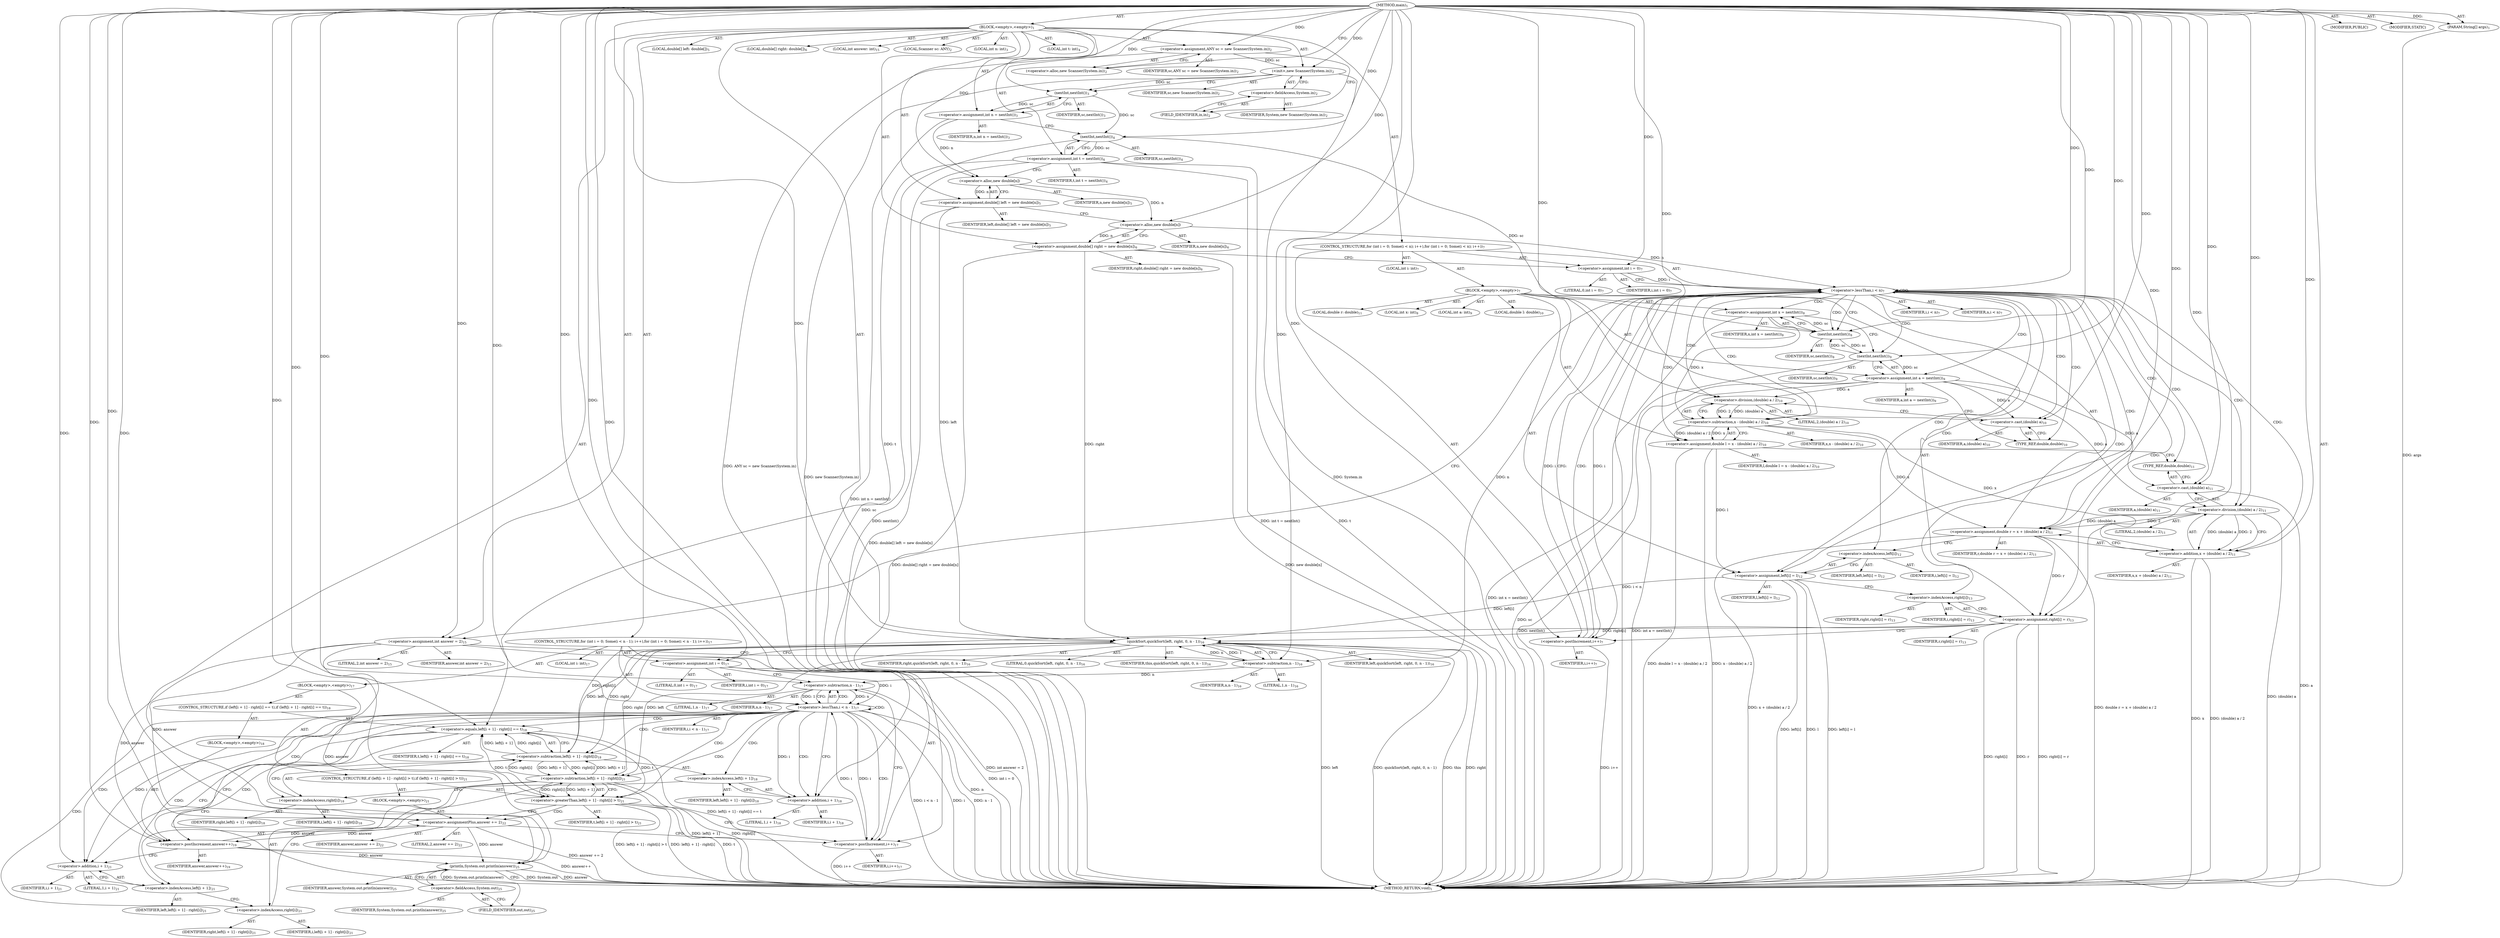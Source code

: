 digraph "main" {  
"19" [label = <(METHOD,main)<SUB>1</SUB>> ]
"20" [label = <(PARAM,String[] args)<SUB>1</SUB>> ]
"21" [label = <(BLOCK,&lt;empty&gt;,&lt;empty&gt;)<SUB>1</SUB>> ]
"4" [label = <(LOCAL,Scanner sc: ANY)<SUB>2</SUB>> ]
"22" [label = <(&lt;operator&gt;.assignment,ANY sc = new Scanner(System.in))<SUB>2</SUB>> ]
"23" [label = <(IDENTIFIER,sc,ANY sc = new Scanner(System.in))<SUB>2</SUB>> ]
"24" [label = <(&lt;operator&gt;.alloc,new Scanner(System.in))<SUB>2</SUB>> ]
"25" [label = <(&lt;init&gt;,new Scanner(System.in))<SUB>2</SUB>> ]
"3" [label = <(IDENTIFIER,sc,new Scanner(System.in))<SUB>2</SUB>> ]
"26" [label = <(&lt;operator&gt;.fieldAccess,System.in)<SUB>2</SUB>> ]
"27" [label = <(IDENTIFIER,System,new Scanner(System.in))<SUB>2</SUB>> ]
"28" [label = <(FIELD_IDENTIFIER,in,in)<SUB>2</SUB>> ]
"29" [label = <(LOCAL,int n: int)<SUB>3</SUB>> ]
"30" [label = <(&lt;operator&gt;.assignment,int n = nextInt())<SUB>3</SUB>> ]
"31" [label = <(IDENTIFIER,n,int n = nextInt())<SUB>3</SUB>> ]
"32" [label = <(nextInt,nextInt())<SUB>3</SUB>> ]
"33" [label = <(IDENTIFIER,sc,nextInt())<SUB>3</SUB>> ]
"34" [label = <(LOCAL,int t: int)<SUB>4</SUB>> ]
"35" [label = <(&lt;operator&gt;.assignment,int t = nextInt())<SUB>4</SUB>> ]
"36" [label = <(IDENTIFIER,t,int t = nextInt())<SUB>4</SUB>> ]
"37" [label = <(nextInt,nextInt())<SUB>4</SUB>> ]
"38" [label = <(IDENTIFIER,sc,nextInt())<SUB>4</SUB>> ]
"39" [label = <(LOCAL,double[] left: double[])<SUB>5</SUB>> ]
"40" [label = <(&lt;operator&gt;.assignment,double[] left = new double[n])<SUB>5</SUB>> ]
"41" [label = <(IDENTIFIER,left,double[] left = new double[n])<SUB>5</SUB>> ]
"42" [label = <(&lt;operator&gt;.alloc,new double[n])> ]
"43" [label = <(IDENTIFIER,n,new double[n])<SUB>5</SUB>> ]
"44" [label = <(LOCAL,double[] right: double[])<SUB>6</SUB>> ]
"45" [label = <(&lt;operator&gt;.assignment,double[] right = new double[n])<SUB>6</SUB>> ]
"46" [label = <(IDENTIFIER,right,double[] right = new double[n])<SUB>6</SUB>> ]
"47" [label = <(&lt;operator&gt;.alloc,new double[n])> ]
"48" [label = <(IDENTIFIER,n,new double[n])<SUB>6</SUB>> ]
"49" [label = <(CONTROL_STRUCTURE,for (int i = 0; Some(i &lt; n); i++),for (int i = 0; Some(i &lt; n); i++))<SUB>7</SUB>> ]
"50" [label = <(LOCAL,int i: int)<SUB>7</SUB>> ]
"51" [label = <(&lt;operator&gt;.assignment,int i = 0)<SUB>7</SUB>> ]
"52" [label = <(IDENTIFIER,i,int i = 0)<SUB>7</SUB>> ]
"53" [label = <(LITERAL,0,int i = 0)<SUB>7</SUB>> ]
"54" [label = <(&lt;operator&gt;.lessThan,i &lt; n)<SUB>7</SUB>> ]
"55" [label = <(IDENTIFIER,i,i &lt; n)<SUB>7</SUB>> ]
"56" [label = <(IDENTIFIER,n,i &lt; n)<SUB>7</SUB>> ]
"57" [label = <(&lt;operator&gt;.postIncrement,i++)<SUB>7</SUB>> ]
"58" [label = <(IDENTIFIER,i,i++)<SUB>7</SUB>> ]
"59" [label = <(BLOCK,&lt;empty&gt;,&lt;empty&gt;)<SUB>7</SUB>> ]
"60" [label = <(LOCAL,int x: int)<SUB>8</SUB>> ]
"61" [label = <(&lt;operator&gt;.assignment,int x = nextInt())<SUB>8</SUB>> ]
"62" [label = <(IDENTIFIER,x,int x = nextInt())<SUB>8</SUB>> ]
"63" [label = <(nextInt,nextInt())<SUB>8</SUB>> ]
"64" [label = <(IDENTIFIER,sc,nextInt())<SUB>8</SUB>> ]
"65" [label = <(LOCAL,int a: int)<SUB>9</SUB>> ]
"66" [label = <(&lt;operator&gt;.assignment,int a = nextInt())<SUB>9</SUB>> ]
"67" [label = <(IDENTIFIER,a,int a = nextInt())<SUB>9</SUB>> ]
"68" [label = <(nextInt,nextInt())<SUB>9</SUB>> ]
"69" [label = <(IDENTIFIER,sc,nextInt())<SUB>9</SUB>> ]
"70" [label = <(LOCAL,double l: double)<SUB>10</SUB>> ]
"71" [label = <(&lt;operator&gt;.assignment,double l = x - (double) a / 2)<SUB>10</SUB>> ]
"72" [label = <(IDENTIFIER,l,double l = x - (double) a / 2)<SUB>10</SUB>> ]
"73" [label = <(&lt;operator&gt;.subtraction,x - (double) a / 2)<SUB>10</SUB>> ]
"74" [label = <(IDENTIFIER,x,x - (double) a / 2)<SUB>10</SUB>> ]
"75" [label = <(&lt;operator&gt;.division,(double) a / 2)<SUB>10</SUB>> ]
"76" [label = <(&lt;operator&gt;.cast,(double) a)<SUB>10</SUB>> ]
"77" [label = <(TYPE_REF,double,double)<SUB>10</SUB>> ]
"78" [label = <(IDENTIFIER,a,(double) a)<SUB>10</SUB>> ]
"79" [label = <(LITERAL,2,(double) a / 2)<SUB>10</SUB>> ]
"80" [label = <(LOCAL,double r: double)<SUB>11</SUB>> ]
"81" [label = <(&lt;operator&gt;.assignment,double r = x + (double) a / 2)<SUB>11</SUB>> ]
"82" [label = <(IDENTIFIER,r,double r = x + (double) a / 2)<SUB>11</SUB>> ]
"83" [label = <(&lt;operator&gt;.addition,x + (double) a / 2)<SUB>11</SUB>> ]
"84" [label = <(IDENTIFIER,x,x + (double) a / 2)<SUB>11</SUB>> ]
"85" [label = <(&lt;operator&gt;.division,(double) a / 2)<SUB>11</SUB>> ]
"86" [label = <(&lt;operator&gt;.cast,(double) a)<SUB>11</SUB>> ]
"87" [label = <(TYPE_REF,double,double)<SUB>11</SUB>> ]
"88" [label = <(IDENTIFIER,a,(double) a)<SUB>11</SUB>> ]
"89" [label = <(LITERAL,2,(double) a / 2)<SUB>11</SUB>> ]
"90" [label = <(&lt;operator&gt;.assignment,left[i] = l)<SUB>12</SUB>> ]
"91" [label = <(&lt;operator&gt;.indexAccess,left[i])<SUB>12</SUB>> ]
"92" [label = <(IDENTIFIER,left,left[i] = l)<SUB>12</SUB>> ]
"93" [label = <(IDENTIFIER,i,left[i] = l)<SUB>12</SUB>> ]
"94" [label = <(IDENTIFIER,l,left[i] = l)<SUB>12</SUB>> ]
"95" [label = <(&lt;operator&gt;.assignment,right[i] = r)<SUB>13</SUB>> ]
"96" [label = <(&lt;operator&gt;.indexAccess,right[i])<SUB>13</SUB>> ]
"97" [label = <(IDENTIFIER,right,right[i] = r)<SUB>13</SUB>> ]
"98" [label = <(IDENTIFIER,i,right[i] = r)<SUB>13</SUB>> ]
"99" [label = <(IDENTIFIER,r,right[i] = r)<SUB>13</SUB>> ]
"100" [label = <(LOCAL,int answer: int)<SUB>15</SUB>> ]
"101" [label = <(&lt;operator&gt;.assignment,int answer = 2)<SUB>15</SUB>> ]
"102" [label = <(IDENTIFIER,answer,int answer = 2)<SUB>15</SUB>> ]
"103" [label = <(LITERAL,2,int answer = 2)<SUB>15</SUB>> ]
"104" [label = <(quickSort,quickSort(left, right, 0, n - 1))<SUB>16</SUB>> ]
"105" [label = <(IDENTIFIER,this,quickSort(left, right, 0, n - 1))<SUB>16</SUB>> ]
"106" [label = <(IDENTIFIER,left,quickSort(left, right, 0, n - 1))<SUB>16</SUB>> ]
"107" [label = <(IDENTIFIER,right,quickSort(left, right, 0, n - 1))<SUB>16</SUB>> ]
"108" [label = <(LITERAL,0,quickSort(left, right, 0, n - 1))<SUB>16</SUB>> ]
"109" [label = <(&lt;operator&gt;.subtraction,n - 1)<SUB>16</SUB>> ]
"110" [label = <(IDENTIFIER,n,n - 1)<SUB>16</SUB>> ]
"111" [label = <(LITERAL,1,n - 1)<SUB>16</SUB>> ]
"112" [label = <(CONTROL_STRUCTURE,for (int i = 0; Some(i &lt; n - 1); i++),for (int i = 0; Some(i &lt; n - 1); i++))<SUB>17</SUB>> ]
"113" [label = <(LOCAL,int i: int)<SUB>17</SUB>> ]
"114" [label = <(&lt;operator&gt;.assignment,int i = 0)<SUB>17</SUB>> ]
"115" [label = <(IDENTIFIER,i,int i = 0)<SUB>17</SUB>> ]
"116" [label = <(LITERAL,0,int i = 0)<SUB>17</SUB>> ]
"117" [label = <(&lt;operator&gt;.lessThan,i &lt; n - 1)<SUB>17</SUB>> ]
"118" [label = <(IDENTIFIER,i,i &lt; n - 1)<SUB>17</SUB>> ]
"119" [label = <(&lt;operator&gt;.subtraction,n - 1)<SUB>17</SUB>> ]
"120" [label = <(IDENTIFIER,n,n - 1)<SUB>17</SUB>> ]
"121" [label = <(LITERAL,1,n - 1)<SUB>17</SUB>> ]
"122" [label = <(&lt;operator&gt;.postIncrement,i++)<SUB>17</SUB>> ]
"123" [label = <(IDENTIFIER,i,i++)<SUB>17</SUB>> ]
"124" [label = <(BLOCK,&lt;empty&gt;,&lt;empty&gt;)<SUB>17</SUB>> ]
"125" [label = <(CONTROL_STRUCTURE,if (left[i + 1] - right[i] == t),if (left[i + 1] - right[i] == t))<SUB>18</SUB>> ]
"126" [label = <(&lt;operator&gt;.equals,left[i + 1] - right[i] == t)<SUB>18</SUB>> ]
"127" [label = <(&lt;operator&gt;.subtraction,left[i + 1] - right[i])<SUB>18</SUB>> ]
"128" [label = <(&lt;operator&gt;.indexAccess,left[i + 1])<SUB>18</SUB>> ]
"129" [label = <(IDENTIFIER,left,left[i + 1] - right[i])<SUB>18</SUB>> ]
"130" [label = <(&lt;operator&gt;.addition,i + 1)<SUB>18</SUB>> ]
"131" [label = <(IDENTIFIER,i,i + 1)<SUB>18</SUB>> ]
"132" [label = <(LITERAL,1,i + 1)<SUB>18</SUB>> ]
"133" [label = <(&lt;operator&gt;.indexAccess,right[i])<SUB>18</SUB>> ]
"134" [label = <(IDENTIFIER,right,left[i + 1] - right[i])<SUB>18</SUB>> ]
"135" [label = <(IDENTIFIER,i,left[i + 1] - right[i])<SUB>18</SUB>> ]
"136" [label = <(IDENTIFIER,t,left[i + 1] - right[i] == t)<SUB>18</SUB>> ]
"137" [label = <(BLOCK,&lt;empty&gt;,&lt;empty&gt;)<SUB>18</SUB>> ]
"138" [label = <(&lt;operator&gt;.postIncrement,answer++)<SUB>19</SUB>> ]
"139" [label = <(IDENTIFIER,answer,answer++)<SUB>19</SUB>> ]
"140" [label = <(CONTROL_STRUCTURE,if (left[i + 1] - right[i] &gt; t),if (left[i + 1] - right[i] &gt; t))<SUB>21</SUB>> ]
"141" [label = <(&lt;operator&gt;.greaterThan,left[i + 1] - right[i] &gt; t)<SUB>21</SUB>> ]
"142" [label = <(&lt;operator&gt;.subtraction,left[i + 1] - right[i])<SUB>21</SUB>> ]
"143" [label = <(&lt;operator&gt;.indexAccess,left[i + 1])<SUB>21</SUB>> ]
"144" [label = <(IDENTIFIER,left,left[i + 1] - right[i])<SUB>21</SUB>> ]
"145" [label = <(&lt;operator&gt;.addition,i + 1)<SUB>21</SUB>> ]
"146" [label = <(IDENTIFIER,i,i + 1)<SUB>21</SUB>> ]
"147" [label = <(LITERAL,1,i + 1)<SUB>21</SUB>> ]
"148" [label = <(&lt;operator&gt;.indexAccess,right[i])<SUB>21</SUB>> ]
"149" [label = <(IDENTIFIER,right,left[i + 1] - right[i])<SUB>21</SUB>> ]
"150" [label = <(IDENTIFIER,i,left[i + 1] - right[i])<SUB>21</SUB>> ]
"151" [label = <(IDENTIFIER,t,left[i + 1] - right[i] &gt; t)<SUB>21</SUB>> ]
"152" [label = <(BLOCK,&lt;empty&gt;,&lt;empty&gt;)<SUB>21</SUB>> ]
"153" [label = <(&lt;operator&gt;.assignmentPlus,answer += 2)<SUB>22</SUB>> ]
"154" [label = <(IDENTIFIER,answer,answer += 2)<SUB>22</SUB>> ]
"155" [label = <(LITERAL,2,answer += 2)<SUB>22</SUB>> ]
"156" [label = <(println,System.out.println(answer))<SUB>25</SUB>> ]
"157" [label = <(&lt;operator&gt;.fieldAccess,System.out)<SUB>25</SUB>> ]
"158" [label = <(IDENTIFIER,System,System.out.println(answer))<SUB>25</SUB>> ]
"159" [label = <(FIELD_IDENTIFIER,out,out)<SUB>25</SUB>> ]
"160" [label = <(IDENTIFIER,answer,System.out.println(answer))<SUB>25</SUB>> ]
"161" [label = <(MODIFIER,PUBLIC)> ]
"162" [label = <(MODIFIER,STATIC)> ]
"163" [label = <(METHOD_RETURN,void)<SUB>1</SUB>> ]
  "19" -> "20"  [ label = "AST: "] 
  "19" -> "21"  [ label = "AST: "] 
  "19" -> "161"  [ label = "AST: "] 
  "19" -> "162"  [ label = "AST: "] 
  "19" -> "163"  [ label = "AST: "] 
  "21" -> "4"  [ label = "AST: "] 
  "21" -> "22"  [ label = "AST: "] 
  "21" -> "25"  [ label = "AST: "] 
  "21" -> "29"  [ label = "AST: "] 
  "21" -> "30"  [ label = "AST: "] 
  "21" -> "34"  [ label = "AST: "] 
  "21" -> "35"  [ label = "AST: "] 
  "21" -> "39"  [ label = "AST: "] 
  "21" -> "40"  [ label = "AST: "] 
  "21" -> "44"  [ label = "AST: "] 
  "21" -> "45"  [ label = "AST: "] 
  "21" -> "49"  [ label = "AST: "] 
  "21" -> "100"  [ label = "AST: "] 
  "21" -> "101"  [ label = "AST: "] 
  "21" -> "104"  [ label = "AST: "] 
  "21" -> "112"  [ label = "AST: "] 
  "21" -> "156"  [ label = "AST: "] 
  "22" -> "23"  [ label = "AST: "] 
  "22" -> "24"  [ label = "AST: "] 
  "25" -> "3"  [ label = "AST: "] 
  "25" -> "26"  [ label = "AST: "] 
  "26" -> "27"  [ label = "AST: "] 
  "26" -> "28"  [ label = "AST: "] 
  "30" -> "31"  [ label = "AST: "] 
  "30" -> "32"  [ label = "AST: "] 
  "32" -> "33"  [ label = "AST: "] 
  "35" -> "36"  [ label = "AST: "] 
  "35" -> "37"  [ label = "AST: "] 
  "37" -> "38"  [ label = "AST: "] 
  "40" -> "41"  [ label = "AST: "] 
  "40" -> "42"  [ label = "AST: "] 
  "42" -> "43"  [ label = "AST: "] 
  "45" -> "46"  [ label = "AST: "] 
  "45" -> "47"  [ label = "AST: "] 
  "47" -> "48"  [ label = "AST: "] 
  "49" -> "50"  [ label = "AST: "] 
  "49" -> "51"  [ label = "AST: "] 
  "49" -> "54"  [ label = "AST: "] 
  "49" -> "57"  [ label = "AST: "] 
  "49" -> "59"  [ label = "AST: "] 
  "51" -> "52"  [ label = "AST: "] 
  "51" -> "53"  [ label = "AST: "] 
  "54" -> "55"  [ label = "AST: "] 
  "54" -> "56"  [ label = "AST: "] 
  "57" -> "58"  [ label = "AST: "] 
  "59" -> "60"  [ label = "AST: "] 
  "59" -> "61"  [ label = "AST: "] 
  "59" -> "65"  [ label = "AST: "] 
  "59" -> "66"  [ label = "AST: "] 
  "59" -> "70"  [ label = "AST: "] 
  "59" -> "71"  [ label = "AST: "] 
  "59" -> "80"  [ label = "AST: "] 
  "59" -> "81"  [ label = "AST: "] 
  "59" -> "90"  [ label = "AST: "] 
  "59" -> "95"  [ label = "AST: "] 
  "61" -> "62"  [ label = "AST: "] 
  "61" -> "63"  [ label = "AST: "] 
  "63" -> "64"  [ label = "AST: "] 
  "66" -> "67"  [ label = "AST: "] 
  "66" -> "68"  [ label = "AST: "] 
  "68" -> "69"  [ label = "AST: "] 
  "71" -> "72"  [ label = "AST: "] 
  "71" -> "73"  [ label = "AST: "] 
  "73" -> "74"  [ label = "AST: "] 
  "73" -> "75"  [ label = "AST: "] 
  "75" -> "76"  [ label = "AST: "] 
  "75" -> "79"  [ label = "AST: "] 
  "76" -> "77"  [ label = "AST: "] 
  "76" -> "78"  [ label = "AST: "] 
  "81" -> "82"  [ label = "AST: "] 
  "81" -> "83"  [ label = "AST: "] 
  "83" -> "84"  [ label = "AST: "] 
  "83" -> "85"  [ label = "AST: "] 
  "85" -> "86"  [ label = "AST: "] 
  "85" -> "89"  [ label = "AST: "] 
  "86" -> "87"  [ label = "AST: "] 
  "86" -> "88"  [ label = "AST: "] 
  "90" -> "91"  [ label = "AST: "] 
  "90" -> "94"  [ label = "AST: "] 
  "91" -> "92"  [ label = "AST: "] 
  "91" -> "93"  [ label = "AST: "] 
  "95" -> "96"  [ label = "AST: "] 
  "95" -> "99"  [ label = "AST: "] 
  "96" -> "97"  [ label = "AST: "] 
  "96" -> "98"  [ label = "AST: "] 
  "101" -> "102"  [ label = "AST: "] 
  "101" -> "103"  [ label = "AST: "] 
  "104" -> "105"  [ label = "AST: "] 
  "104" -> "106"  [ label = "AST: "] 
  "104" -> "107"  [ label = "AST: "] 
  "104" -> "108"  [ label = "AST: "] 
  "104" -> "109"  [ label = "AST: "] 
  "109" -> "110"  [ label = "AST: "] 
  "109" -> "111"  [ label = "AST: "] 
  "112" -> "113"  [ label = "AST: "] 
  "112" -> "114"  [ label = "AST: "] 
  "112" -> "117"  [ label = "AST: "] 
  "112" -> "122"  [ label = "AST: "] 
  "112" -> "124"  [ label = "AST: "] 
  "114" -> "115"  [ label = "AST: "] 
  "114" -> "116"  [ label = "AST: "] 
  "117" -> "118"  [ label = "AST: "] 
  "117" -> "119"  [ label = "AST: "] 
  "119" -> "120"  [ label = "AST: "] 
  "119" -> "121"  [ label = "AST: "] 
  "122" -> "123"  [ label = "AST: "] 
  "124" -> "125"  [ label = "AST: "] 
  "124" -> "140"  [ label = "AST: "] 
  "125" -> "126"  [ label = "AST: "] 
  "125" -> "137"  [ label = "AST: "] 
  "126" -> "127"  [ label = "AST: "] 
  "126" -> "136"  [ label = "AST: "] 
  "127" -> "128"  [ label = "AST: "] 
  "127" -> "133"  [ label = "AST: "] 
  "128" -> "129"  [ label = "AST: "] 
  "128" -> "130"  [ label = "AST: "] 
  "130" -> "131"  [ label = "AST: "] 
  "130" -> "132"  [ label = "AST: "] 
  "133" -> "134"  [ label = "AST: "] 
  "133" -> "135"  [ label = "AST: "] 
  "137" -> "138"  [ label = "AST: "] 
  "138" -> "139"  [ label = "AST: "] 
  "140" -> "141"  [ label = "AST: "] 
  "140" -> "152"  [ label = "AST: "] 
  "141" -> "142"  [ label = "AST: "] 
  "141" -> "151"  [ label = "AST: "] 
  "142" -> "143"  [ label = "AST: "] 
  "142" -> "148"  [ label = "AST: "] 
  "143" -> "144"  [ label = "AST: "] 
  "143" -> "145"  [ label = "AST: "] 
  "145" -> "146"  [ label = "AST: "] 
  "145" -> "147"  [ label = "AST: "] 
  "148" -> "149"  [ label = "AST: "] 
  "148" -> "150"  [ label = "AST: "] 
  "152" -> "153"  [ label = "AST: "] 
  "153" -> "154"  [ label = "AST: "] 
  "153" -> "155"  [ label = "AST: "] 
  "156" -> "157"  [ label = "AST: "] 
  "156" -> "160"  [ label = "AST: "] 
  "157" -> "158"  [ label = "AST: "] 
  "157" -> "159"  [ label = "AST: "] 
  "22" -> "28"  [ label = "CFG: "] 
  "25" -> "32"  [ label = "CFG: "] 
  "30" -> "37"  [ label = "CFG: "] 
  "35" -> "42"  [ label = "CFG: "] 
  "40" -> "47"  [ label = "CFG: "] 
  "45" -> "51"  [ label = "CFG: "] 
  "101" -> "109"  [ label = "CFG: "] 
  "104" -> "114"  [ label = "CFG: "] 
  "156" -> "163"  [ label = "CFG: "] 
  "24" -> "22"  [ label = "CFG: "] 
  "26" -> "25"  [ label = "CFG: "] 
  "32" -> "30"  [ label = "CFG: "] 
  "37" -> "35"  [ label = "CFG: "] 
  "42" -> "40"  [ label = "CFG: "] 
  "47" -> "45"  [ label = "CFG: "] 
  "51" -> "54"  [ label = "CFG: "] 
  "54" -> "63"  [ label = "CFG: "] 
  "54" -> "101"  [ label = "CFG: "] 
  "57" -> "54"  [ label = "CFG: "] 
  "109" -> "104"  [ label = "CFG: "] 
  "114" -> "119"  [ label = "CFG: "] 
  "117" -> "130"  [ label = "CFG: "] 
  "117" -> "159"  [ label = "CFG: "] 
  "122" -> "119"  [ label = "CFG: "] 
  "157" -> "156"  [ label = "CFG: "] 
  "28" -> "26"  [ label = "CFG: "] 
  "61" -> "68"  [ label = "CFG: "] 
  "66" -> "77"  [ label = "CFG: "] 
  "71" -> "87"  [ label = "CFG: "] 
  "81" -> "91"  [ label = "CFG: "] 
  "90" -> "96"  [ label = "CFG: "] 
  "95" -> "57"  [ label = "CFG: "] 
  "119" -> "117"  [ label = "CFG: "] 
  "159" -> "157"  [ label = "CFG: "] 
  "63" -> "61"  [ label = "CFG: "] 
  "68" -> "66"  [ label = "CFG: "] 
  "73" -> "71"  [ label = "CFG: "] 
  "83" -> "81"  [ label = "CFG: "] 
  "91" -> "90"  [ label = "CFG: "] 
  "96" -> "95"  [ label = "CFG: "] 
  "126" -> "138"  [ label = "CFG: "] 
  "126" -> "145"  [ label = "CFG: "] 
  "141" -> "153"  [ label = "CFG: "] 
  "141" -> "122"  [ label = "CFG: "] 
  "75" -> "73"  [ label = "CFG: "] 
  "85" -> "83"  [ label = "CFG: "] 
  "127" -> "126"  [ label = "CFG: "] 
  "138" -> "145"  [ label = "CFG: "] 
  "142" -> "141"  [ label = "CFG: "] 
  "153" -> "122"  [ label = "CFG: "] 
  "76" -> "75"  [ label = "CFG: "] 
  "86" -> "85"  [ label = "CFG: "] 
  "128" -> "133"  [ label = "CFG: "] 
  "133" -> "127"  [ label = "CFG: "] 
  "143" -> "148"  [ label = "CFG: "] 
  "148" -> "142"  [ label = "CFG: "] 
  "77" -> "76"  [ label = "CFG: "] 
  "87" -> "86"  [ label = "CFG: "] 
  "130" -> "128"  [ label = "CFG: "] 
  "145" -> "143"  [ label = "CFG: "] 
  "19" -> "24"  [ label = "CFG: "] 
  "20" -> "163"  [ label = "DDG: args"] 
  "22" -> "163"  [ label = "DDG: ANY sc = new Scanner(System.in)"] 
  "25" -> "163"  [ label = "DDG: System.in"] 
  "25" -> "163"  [ label = "DDG: new Scanner(System.in)"] 
  "30" -> "163"  [ label = "DDG: int n = nextInt()"] 
  "35" -> "163"  [ label = "DDG: t"] 
  "37" -> "163"  [ label = "DDG: sc"] 
  "35" -> "163"  [ label = "DDG: nextInt()"] 
  "35" -> "163"  [ label = "DDG: int t = nextInt()"] 
  "40" -> "163"  [ label = "DDG: double[] left = new double[n]"] 
  "45" -> "163"  [ label = "DDG: new double[n]"] 
  "45" -> "163"  [ label = "DDG: double[] right = new double[n]"] 
  "54" -> "163"  [ label = "DDG: i &lt; n"] 
  "101" -> "163"  [ label = "DDG: int answer = 2"] 
  "104" -> "163"  [ label = "DDG: left"] 
  "104" -> "163"  [ label = "DDG: right"] 
  "104" -> "163"  [ label = "DDG: quickSort(left, right, 0, n - 1)"] 
  "114" -> "163"  [ label = "DDG: int i = 0"] 
  "117" -> "163"  [ label = "DDG: i"] 
  "119" -> "163"  [ label = "DDG: n"] 
  "117" -> "163"  [ label = "DDG: n - 1"] 
  "117" -> "163"  [ label = "DDG: i &lt; n - 1"] 
  "156" -> "163"  [ label = "DDG: System.out"] 
  "156" -> "163"  [ label = "DDG: answer"] 
  "156" -> "163"  [ label = "DDG: System.out.println(answer)"] 
  "126" -> "163"  [ label = "DDG: left[i + 1] - right[i] == t"] 
  "138" -> "163"  [ label = "DDG: answer++"] 
  "142" -> "163"  [ label = "DDG: left[i + 1]"] 
  "142" -> "163"  [ label = "DDG: right[i]"] 
  "141" -> "163"  [ label = "DDG: left[i + 1] - right[i]"] 
  "141" -> "163"  [ label = "DDG: t"] 
  "141" -> "163"  [ label = "DDG: left[i + 1] - right[i] &gt; t"] 
  "153" -> "163"  [ label = "DDG: answer += 2"] 
  "122" -> "163"  [ label = "DDG: i++"] 
  "61" -> "163"  [ label = "DDG: int x = nextInt()"] 
  "68" -> "163"  [ label = "DDG: sc"] 
  "66" -> "163"  [ label = "DDG: nextInt()"] 
  "66" -> "163"  [ label = "DDG: int a = nextInt()"] 
  "71" -> "163"  [ label = "DDG: x - (double) a / 2"] 
  "71" -> "163"  [ label = "DDG: double l = x - (double) a / 2"] 
  "83" -> "163"  [ label = "DDG: x"] 
  "86" -> "163"  [ label = "DDG: a"] 
  "85" -> "163"  [ label = "DDG: (double) a"] 
  "83" -> "163"  [ label = "DDG: (double) a / 2"] 
  "81" -> "163"  [ label = "DDG: x + (double) a / 2"] 
  "81" -> "163"  [ label = "DDG: double r = x + (double) a / 2"] 
  "90" -> "163"  [ label = "DDG: left[i]"] 
  "90" -> "163"  [ label = "DDG: l"] 
  "90" -> "163"  [ label = "DDG: left[i] = l"] 
  "95" -> "163"  [ label = "DDG: right[i]"] 
  "95" -> "163"  [ label = "DDG: r"] 
  "95" -> "163"  [ label = "DDG: right[i] = r"] 
  "57" -> "163"  [ label = "DDG: i++"] 
  "104" -> "163"  [ label = "DDG: this"] 
  "19" -> "20"  [ label = "DDG: "] 
  "19" -> "22"  [ label = "DDG: "] 
  "32" -> "30"  [ label = "DDG: sc"] 
  "37" -> "35"  [ label = "DDG: sc"] 
  "42" -> "40"  [ label = "DDG: n"] 
  "47" -> "45"  [ label = "DDG: n"] 
  "19" -> "101"  [ label = "DDG: "] 
  "22" -> "25"  [ label = "DDG: sc"] 
  "19" -> "25"  [ label = "DDG: "] 
  "19" -> "51"  [ label = "DDG: "] 
  "19" -> "104"  [ label = "DDG: "] 
  "40" -> "104"  [ label = "DDG: left"] 
  "90" -> "104"  [ label = "DDG: left[i]"] 
  "45" -> "104"  [ label = "DDG: right"] 
  "95" -> "104"  [ label = "DDG: right[i]"] 
  "109" -> "104"  [ label = "DDG: n"] 
  "109" -> "104"  [ label = "DDG: 1"] 
  "19" -> "114"  [ label = "DDG: "] 
  "101" -> "156"  [ label = "DDG: answer"] 
  "138" -> "156"  [ label = "DDG: answer"] 
  "153" -> "156"  [ label = "DDG: answer"] 
  "19" -> "156"  [ label = "DDG: "] 
  "25" -> "32"  [ label = "DDG: sc"] 
  "19" -> "32"  [ label = "DDG: "] 
  "32" -> "37"  [ label = "DDG: sc"] 
  "19" -> "37"  [ label = "DDG: "] 
  "30" -> "42"  [ label = "DDG: n"] 
  "19" -> "42"  [ label = "DDG: "] 
  "42" -> "47"  [ label = "DDG: n"] 
  "19" -> "47"  [ label = "DDG: "] 
  "51" -> "54"  [ label = "DDG: i"] 
  "57" -> "54"  [ label = "DDG: i"] 
  "19" -> "54"  [ label = "DDG: "] 
  "47" -> "54"  [ label = "DDG: n"] 
  "54" -> "57"  [ label = "DDG: i"] 
  "19" -> "57"  [ label = "DDG: "] 
  "63" -> "61"  [ label = "DDG: sc"] 
  "68" -> "66"  [ label = "DDG: sc"] 
  "73" -> "71"  [ label = "DDG: x"] 
  "73" -> "71"  [ label = "DDG: (double) a / 2"] 
  "73" -> "81"  [ label = "DDG: x"] 
  "19" -> "81"  [ label = "DDG: "] 
  "85" -> "81"  [ label = "DDG: (double) a"] 
  "85" -> "81"  [ label = "DDG: 2"] 
  "71" -> "90"  [ label = "DDG: l"] 
  "19" -> "90"  [ label = "DDG: "] 
  "81" -> "95"  [ label = "DDG: r"] 
  "19" -> "95"  [ label = "DDG: "] 
  "54" -> "109"  [ label = "DDG: n"] 
  "19" -> "109"  [ label = "DDG: "] 
  "114" -> "117"  [ label = "DDG: i"] 
  "122" -> "117"  [ label = "DDG: i"] 
  "19" -> "117"  [ label = "DDG: "] 
  "119" -> "117"  [ label = "DDG: n"] 
  "119" -> "117"  [ label = "DDG: 1"] 
  "19" -> "122"  [ label = "DDG: "] 
  "117" -> "122"  [ label = "DDG: i"] 
  "109" -> "119"  [ label = "DDG: n"] 
  "19" -> "119"  [ label = "DDG: "] 
  "37" -> "63"  [ label = "DDG: sc"] 
  "68" -> "63"  [ label = "DDG: sc"] 
  "19" -> "63"  [ label = "DDG: "] 
  "63" -> "68"  [ label = "DDG: sc"] 
  "19" -> "68"  [ label = "DDG: "] 
  "61" -> "73"  [ label = "DDG: x"] 
  "19" -> "73"  [ label = "DDG: "] 
  "75" -> "73"  [ label = "DDG: (double) a"] 
  "75" -> "73"  [ label = "DDG: 2"] 
  "73" -> "83"  [ label = "DDG: x"] 
  "19" -> "83"  [ label = "DDG: "] 
  "85" -> "83"  [ label = "DDG: (double) a"] 
  "85" -> "83"  [ label = "DDG: 2"] 
  "127" -> "126"  [ label = "DDG: left[i + 1]"] 
  "127" -> "126"  [ label = "DDG: right[i]"] 
  "35" -> "126"  [ label = "DDG: t"] 
  "141" -> "126"  [ label = "DDG: t"] 
  "19" -> "126"  [ label = "DDG: "] 
  "142" -> "141"  [ label = "DDG: left[i + 1]"] 
  "142" -> "141"  [ label = "DDG: right[i]"] 
  "126" -> "141"  [ label = "DDG: t"] 
  "19" -> "141"  [ label = "DDG: "] 
  "19" -> "153"  [ label = "DDG: "] 
  "19" -> "75"  [ label = "DDG: "] 
  "66" -> "75"  [ label = "DDG: a"] 
  "19" -> "85"  [ label = "DDG: "] 
  "66" -> "85"  [ label = "DDG: a"] 
  "104" -> "127"  [ label = "DDG: left"] 
  "142" -> "127"  [ label = "DDG: left[i + 1]"] 
  "104" -> "127"  [ label = "DDG: right"] 
  "142" -> "127"  [ label = "DDG: right[i]"] 
  "95" -> "127"  [ label = "DDG: right[i]"] 
  "101" -> "138"  [ label = "DDG: answer"] 
  "153" -> "138"  [ label = "DDG: answer"] 
  "19" -> "138"  [ label = "DDG: "] 
  "104" -> "142"  [ label = "DDG: left"] 
  "127" -> "142"  [ label = "DDG: left[i + 1]"] 
  "104" -> "142"  [ label = "DDG: right"] 
  "127" -> "142"  [ label = "DDG: right[i]"] 
  "101" -> "153"  [ label = "DDG: answer"] 
  "138" -> "153"  [ label = "DDG: answer"] 
  "19" -> "76"  [ label = "DDG: "] 
  "66" -> "76"  [ label = "DDG: a"] 
  "19" -> "86"  [ label = "DDG: "] 
  "66" -> "86"  [ label = "DDG: a"] 
  "117" -> "130"  [ label = "DDG: i"] 
  "19" -> "130"  [ label = "DDG: "] 
  "19" -> "145"  [ label = "DDG: "] 
  "117" -> "145"  [ label = "DDG: i"] 
  "54" -> "68"  [ label = "CDG: "] 
  "54" -> "73"  [ label = "CDG: "] 
  "54" -> "96"  [ label = "CDG: "] 
  "54" -> "77"  [ label = "CDG: "] 
  "54" -> "57"  [ label = "CDG: "] 
  "54" -> "66"  [ label = "CDG: "] 
  "54" -> "75"  [ label = "CDG: "] 
  "54" -> "81"  [ label = "CDG: "] 
  "54" -> "85"  [ label = "CDG: "] 
  "54" -> "95"  [ label = "CDG: "] 
  "54" -> "76"  [ label = "CDG: "] 
  "54" -> "87"  [ label = "CDG: "] 
  "54" -> "91"  [ label = "CDG: "] 
  "54" -> "90"  [ label = "CDG: "] 
  "54" -> "54"  [ label = "CDG: "] 
  "54" -> "61"  [ label = "CDG: "] 
  "54" -> "83"  [ label = "CDG: "] 
  "54" -> "71"  [ label = "CDG: "] 
  "54" -> "63"  [ label = "CDG: "] 
  "54" -> "86"  [ label = "CDG: "] 
  "117" -> "141"  [ label = "CDG: "] 
  "117" -> "145"  [ label = "CDG: "] 
  "117" -> "122"  [ label = "CDG: "] 
  "117" -> "128"  [ label = "CDG: "] 
  "117" -> "142"  [ label = "CDG: "] 
  "117" -> "119"  [ label = "CDG: "] 
  "117" -> "148"  [ label = "CDG: "] 
  "117" -> "143"  [ label = "CDG: "] 
  "117" -> "126"  [ label = "CDG: "] 
  "117" -> "130"  [ label = "CDG: "] 
  "117" -> "117"  [ label = "CDG: "] 
  "117" -> "127"  [ label = "CDG: "] 
  "117" -> "133"  [ label = "CDG: "] 
  "126" -> "138"  [ label = "CDG: "] 
  "141" -> "153"  [ label = "CDG: "] 
}
